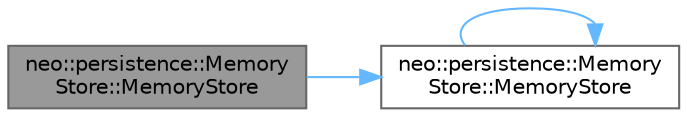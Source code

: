 digraph "neo::persistence::MemoryStore::MemoryStore"
{
 // LATEX_PDF_SIZE
  bgcolor="transparent";
  edge [fontname=Helvetica,fontsize=10,labelfontname=Helvetica,labelfontsize=10];
  node [fontname=Helvetica,fontsize=10,shape=box,height=0.2,width=0.4];
  rankdir="LR";
  Node1 [id="Node000001",label="neo::persistence::Memory\lStore::MemoryStore",height=0.2,width=0.4,color="gray40", fillcolor="grey60", style="filled", fontcolor="black",tooltip="Copy constructor."];
  Node1 -> Node2 [id="edge1_Node000001_Node000002",color="steelblue1",style="solid",tooltip=" "];
  Node2 [id="Node000002",label="neo::persistence::Memory\lStore::MemoryStore",height=0.2,width=0.4,color="grey40", fillcolor="white", style="filled",URL="$classneo_1_1persistence_1_1_memory_store.html#ad0fa2affd9533564ff5e0edf7ee1b494",tooltip="Constructs a MemoryStore."];
  Node2 -> Node2 [id="edge2_Node000002_Node000002",color="steelblue1",style="solid",tooltip=" "];
}
